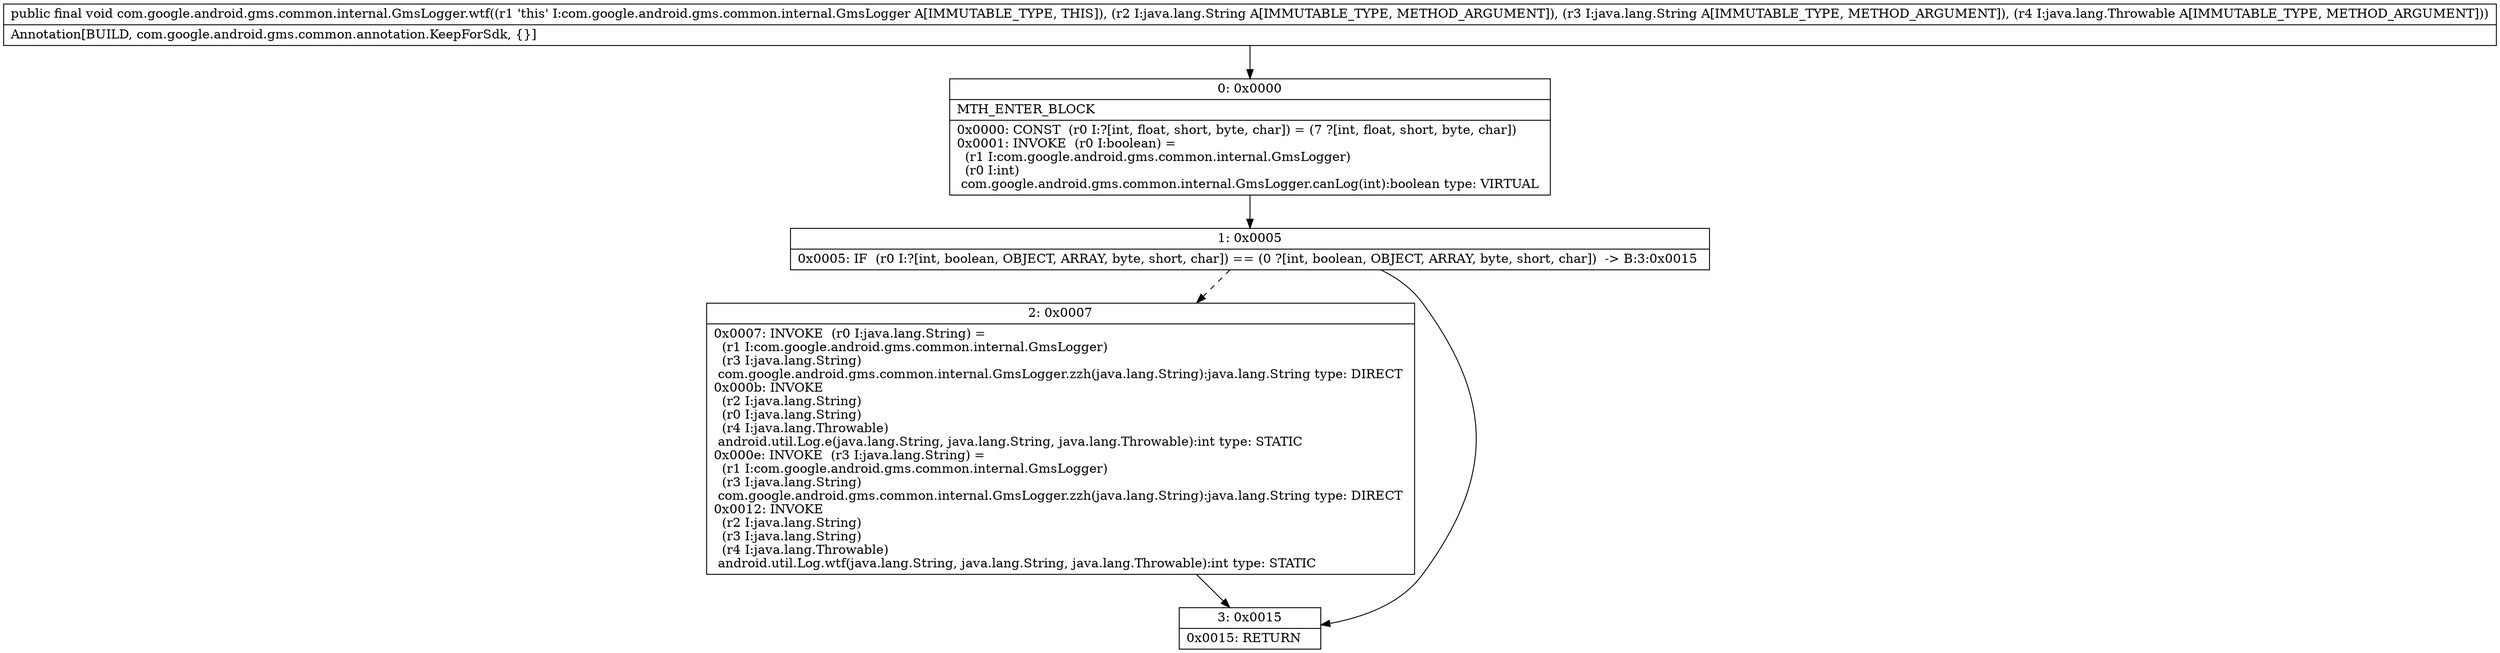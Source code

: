 digraph "CFG forcom.google.android.gms.common.internal.GmsLogger.wtf(Ljava\/lang\/String;Ljava\/lang\/String;Ljava\/lang\/Throwable;)V" {
Node_0 [shape=record,label="{0\:\ 0x0000|MTH_ENTER_BLOCK\l|0x0000: CONST  (r0 I:?[int, float, short, byte, char]) = (7 ?[int, float, short, byte, char]) \l0x0001: INVOKE  (r0 I:boolean) = \l  (r1 I:com.google.android.gms.common.internal.GmsLogger)\l  (r0 I:int)\l com.google.android.gms.common.internal.GmsLogger.canLog(int):boolean type: VIRTUAL \l}"];
Node_1 [shape=record,label="{1\:\ 0x0005|0x0005: IF  (r0 I:?[int, boolean, OBJECT, ARRAY, byte, short, char]) == (0 ?[int, boolean, OBJECT, ARRAY, byte, short, char])  \-\> B:3:0x0015 \l}"];
Node_2 [shape=record,label="{2\:\ 0x0007|0x0007: INVOKE  (r0 I:java.lang.String) = \l  (r1 I:com.google.android.gms.common.internal.GmsLogger)\l  (r3 I:java.lang.String)\l com.google.android.gms.common.internal.GmsLogger.zzh(java.lang.String):java.lang.String type: DIRECT \l0x000b: INVOKE  \l  (r2 I:java.lang.String)\l  (r0 I:java.lang.String)\l  (r4 I:java.lang.Throwable)\l android.util.Log.e(java.lang.String, java.lang.String, java.lang.Throwable):int type: STATIC \l0x000e: INVOKE  (r3 I:java.lang.String) = \l  (r1 I:com.google.android.gms.common.internal.GmsLogger)\l  (r3 I:java.lang.String)\l com.google.android.gms.common.internal.GmsLogger.zzh(java.lang.String):java.lang.String type: DIRECT \l0x0012: INVOKE  \l  (r2 I:java.lang.String)\l  (r3 I:java.lang.String)\l  (r4 I:java.lang.Throwable)\l android.util.Log.wtf(java.lang.String, java.lang.String, java.lang.Throwable):int type: STATIC \l}"];
Node_3 [shape=record,label="{3\:\ 0x0015|0x0015: RETURN   \l}"];
MethodNode[shape=record,label="{public final void com.google.android.gms.common.internal.GmsLogger.wtf((r1 'this' I:com.google.android.gms.common.internal.GmsLogger A[IMMUTABLE_TYPE, THIS]), (r2 I:java.lang.String A[IMMUTABLE_TYPE, METHOD_ARGUMENT]), (r3 I:java.lang.String A[IMMUTABLE_TYPE, METHOD_ARGUMENT]), (r4 I:java.lang.Throwable A[IMMUTABLE_TYPE, METHOD_ARGUMENT]))  | Annotation[BUILD, com.google.android.gms.common.annotation.KeepForSdk, \{\}]\l}"];
MethodNode -> Node_0;
Node_0 -> Node_1;
Node_1 -> Node_2[style=dashed];
Node_1 -> Node_3;
Node_2 -> Node_3;
}

